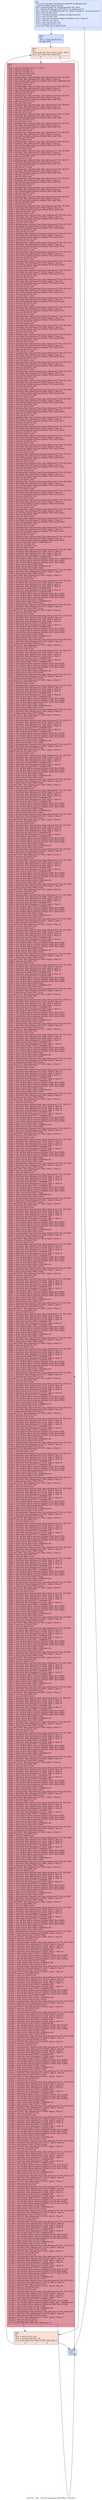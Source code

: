 digraph "CFG for '_Z25__vertical_aggregate_downPfS_ii' function" {
	label="CFG for '_Z25__vertical_aggregate_downPfS_ii' function";

	Node0x6088410 [shape=record,color="#3d50c3ff", style=filled, fillcolor="#abc8fd70",label="{%4:\l  %5 = tail call align 4 dereferenceable(64) i8 addrspace(4)*\l... @llvm.amdgcn.dispatch.ptr()\l  %6 = getelementptr i8, i8 addrspace(4)* %5, i64 4\l  %7 = bitcast i8 addrspace(4)* %6 to i16 addrspace(4)*\l  %8 = load i16, i16 addrspace(4)* %7, align 4, !range !4, !invariant.load !5\l  %9 = zext i16 %8 to i32\l  %10 = tail call i32 @llvm.amdgcn.workgroup.id.x()\l  %11 = mul i32 %10, %9\l  %12 = tail call i32 @llvm.amdgcn.workitem.id.x(), !range !6\l  %13 = add i32 %11, %12\l  %14 = mul nsw i32 %3, %2\l  %15 = icmp slt i32 %13, %3\l  br i1 %15, label %16, label %1200\l|{<s0>T|<s1>F}}"];
	Node0x6088410:s0 -> Node0x608a3e0;
	Node0x6088410:s1 -> Node0x608a470;
	Node0x608a3e0 [shape=record,color="#3d50c3ff", style=filled, fillcolor="#8fb1fe70",label="{%16:\l16:                                               \l  %17 = icmp sgt i32 %2, 1\l  br label %18\l}"];
	Node0x608a3e0 -> Node0x608a6c0;
	Node0x608a6c0 [shape=record,color="#3d50c3ff", style=filled, fillcolor="#f7b99e70",label="{%18:\l18:                                               \l  %19 = phi i32 [ %13, %16 ], [ %21, %20 ]\l  br i1 %17, label %23, label %20\l|{<s0>T|<s1>F}}"];
	Node0x608a6c0:s0 -> Node0x608a8f0;
	Node0x608a6c0:s1 -> Node0x608a7b0;
	Node0x608a7b0 [shape=record,color="#3d50c3ff", style=filled, fillcolor="#f7b99e70",label="{%20:\l20:                                               \l  %21 = add i32 %19, %9\l  %22 = icmp slt i32 %21, %3\l  br i1 %22, label %18, label %1200, !llvm.loop !7\l|{<s0>T|<s1>F}}"];
	Node0x608a7b0:s0 -> Node0x608a6c0;
	Node0x608a7b0:s1 -> Node0x608a470;
	Node0x608a8f0 [shape=record,color="#b70d28ff", style=filled, fillcolor="#b70d2870",label="{%23:\l23:                                               \l  %24 = phi i32 [ %1198, %23 ], [ 1, %18 ]\l  %25 = add nsw i32 %24, -1\l  %26 = mul nsw i32 %25, %3\l  %27 = add nsw i32 %26, %19\l  %28 = sext i32 %27 to i64\l  %29 = getelementptr inbounds float, float addrspace(1)* %0, i64 %28\l  %30 = load float, float addrspace(1)* %29, align 4, !tbaa !9\l  %31 = tail call float @llvm.minnum.f32(float %30, float 1.000000e+08)\l  %32 = add nsw i32 %27, %14\l  %33 = sext i32 %32 to i64\l  %34 = getelementptr inbounds float, float addrspace(1)* %0, i64 %33\l  %35 = load float, float addrspace(1)* %34, align 4, !tbaa !9\l  %36 = tail call float @llvm.minnum.f32(float %35, float %31)\l  %37 = add nsw i32 %32, %14\l  %38 = sext i32 %37 to i64\l  %39 = getelementptr inbounds float, float addrspace(1)* %0, i64 %38\l  %40 = load float, float addrspace(1)* %39, align 4, !tbaa !9\l  %41 = tail call float @llvm.minnum.f32(float %40, float %36)\l  %42 = add nsw i32 %37, %14\l  %43 = sext i32 %42 to i64\l  %44 = getelementptr inbounds float, float addrspace(1)* %0, i64 %43\l  %45 = load float, float addrspace(1)* %44, align 4, !tbaa !9\l  %46 = tail call float @llvm.minnum.f32(float %45, float %41)\l  %47 = add nsw i32 %42, %14\l  %48 = sext i32 %47 to i64\l  %49 = getelementptr inbounds float, float addrspace(1)* %0, i64 %48\l  %50 = load float, float addrspace(1)* %49, align 4, !tbaa !9\l  %51 = tail call float @llvm.minnum.f32(float %50, float %46)\l  %52 = add nsw i32 %47, %14\l  %53 = sext i32 %52 to i64\l  %54 = getelementptr inbounds float, float addrspace(1)* %0, i64 %53\l  %55 = load float, float addrspace(1)* %54, align 4, !tbaa !9\l  %56 = tail call float @llvm.minnum.f32(float %55, float %51)\l  %57 = add nsw i32 %52, %14\l  %58 = sext i32 %57 to i64\l  %59 = getelementptr inbounds float, float addrspace(1)* %0, i64 %58\l  %60 = load float, float addrspace(1)* %59, align 4, !tbaa !9\l  %61 = tail call float @llvm.minnum.f32(float %60, float %56)\l  %62 = add nsw i32 %57, %14\l  %63 = sext i32 %62 to i64\l  %64 = getelementptr inbounds float, float addrspace(1)* %0, i64 %63\l  %65 = load float, float addrspace(1)* %64, align 4, !tbaa !9\l  %66 = tail call float @llvm.minnum.f32(float %65, float %61)\l  %67 = add nsw i32 %62, %14\l  %68 = sext i32 %67 to i64\l  %69 = getelementptr inbounds float, float addrspace(1)* %0, i64 %68\l  %70 = load float, float addrspace(1)* %69, align 4, !tbaa !9\l  %71 = tail call float @llvm.minnum.f32(float %70, float %66)\l  %72 = add nsw i32 %67, %14\l  %73 = sext i32 %72 to i64\l  %74 = getelementptr inbounds float, float addrspace(1)* %0, i64 %73\l  %75 = load float, float addrspace(1)* %74, align 4, !tbaa !9\l  %76 = tail call float @llvm.minnum.f32(float %75, float %71)\l  %77 = add nsw i32 %72, %14\l  %78 = sext i32 %77 to i64\l  %79 = getelementptr inbounds float, float addrspace(1)* %0, i64 %78\l  %80 = load float, float addrspace(1)* %79, align 4, !tbaa !9\l  %81 = tail call float @llvm.minnum.f32(float %80, float %76)\l  %82 = add nsw i32 %77, %14\l  %83 = sext i32 %82 to i64\l  %84 = getelementptr inbounds float, float addrspace(1)* %0, i64 %83\l  %85 = load float, float addrspace(1)* %84, align 4, !tbaa !9\l  %86 = tail call float @llvm.minnum.f32(float %85, float %81)\l  %87 = add nsw i32 %82, %14\l  %88 = sext i32 %87 to i64\l  %89 = getelementptr inbounds float, float addrspace(1)* %0, i64 %88\l  %90 = load float, float addrspace(1)* %89, align 4, !tbaa !9\l  %91 = tail call float @llvm.minnum.f32(float %90, float %86)\l  %92 = add nsw i32 %87, %14\l  %93 = sext i32 %92 to i64\l  %94 = getelementptr inbounds float, float addrspace(1)* %0, i64 %93\l  %95 = load float, float addrspace(1)* %94, align 4, !tbaa !9\l  %96 = tail call float @llvm.minnum.f32(float %95, float %91)\l  %97 = add nsw i32 %92, %14\l  %98 = sext i32 %97 to i64\l  %99 = getelementptr inbounds float, float addrspace(1)* %0, i64 %98\l  %100 = load float, float addrspace(1)* %99, align 4, !tbaa !9\l  %101 = tail call float @llvm.minnum.f32(float %100, float %96)\l  %102 = add nsw i32 %97, %14\l  %103 = sext i32 %102 to i64\l  %104 = getelementptr inbounds float, float addrspace(1)* %0, i64 %103\l  %105 = load float, float addrspace(1)* %104, align 4, !tbaa !9\l  %106 = tail call float @llvm.minnum.f32(float %105, float %101)\l  %107 = add nsw i32 %102, %14\l  %108 = sext i32 %107 to i64\l  %109 = getelementptr inbounds float, float addrspace(1)* %0, i64 %108\l  %110 = load float, float addrspace(1)* %109, align 4, !tbaa !9\l  %111 = tail call float @llvm.minnum.f32(float %110, float %106)\l  %112 = add nsw i32 %107, %14\l  %113 = sext i32 %112 to i64\l  %114 = getelementptr inbounds float, float addrspace(1)* %0, i64 %113\l  %115 = load float, float addrspace(1)* %114, align 4, !tbaa !9\l  %116 = tail call float @llvm.minnum.f32(float %115, float %111)\l  %117 = add nsw i32 %112, %14\l  %118 = sext i32 %117 to i64\l  %119 = getelementptr inbounds float, float addrspace(1)* %0, i64 %118\l  %120 = load float, float addrspace(1)* %119, align 4, !tbaa !9\l  %121 = tail call float @llvm.minnum.f32(float %120, float %116)\l  %122 = add nsw i32 %117, %14\l  %123 = sext i32 %122 to i64\l  %124 = getelementptr inbounds float, float addrspace(1)* %0, i64 %123\l  %125 = load float, float addrspace(1)* %124, align 4, !tbaa !9\l  %126 = tail call float @llvm.minnum.f32(float %125, float %121)\l  %127 = add nsw i32 %122, %14\l  %128 = sext i32 %127 to i64\l  %129 = getelementptr inbounds float, float addrspace(1)* %0, i64 %128\l  %130 = load float, float addrspace(1)* %129, align 4, !tbaa !9\l  %131 = tail call float @llvm.minnum.f32(float %130, float %126)\l  %132 = add nsw i32 %127, %14\l  %133 = sext i32 %132 to i64\l  %134 = getelementptr inbounds float, float addrspace(1)* %0, i64 %133\l  %135 = load float, float addrspace(1)* %134, align 4, !tbaa !9\l  %136 = tail call float @llvm.minnum.f32(float %135, float %131)\l  %137 = add nsw i32 %132, %14\l  %138 = sext i32 %137 to i64\l  %139 = getelementptr inbounds float, float addrspace(1)* %0, i64 %138\l  %140 = load float, float addrspace(1)* %139, align 4, !tbaa !9\l  %141 = tail call float @llvm.minnum.f32(float %140, float %136)\l  %142 = add nsw i32 %137, %14\l  %143 = sext i32 %142 to i64\l  %144 = getelementptr inbounds float, float addrspace(1)* %0, i64 %143\l  %145 = load float, float addrspace(1)* %144, align 4, !tbaa !9\l  %146 = tail call float @llvm.minnum.f32(float %145, float %141)\l  %147 = add nsw i32 %142, %14\l  %148 = sext i32 %147 to i64\l  %149 = getelementptr inbounds float, float addrspace(1)* %0, i64 %148\l  %150 = load float, float addrspace(1)* %149, align 4, !tbaa !9\l  %151 = tail call float @llvm.minnum.f32(float %150, float %146)\l  %152 = add nsw i32 %147, %14\l  %153 = sext i32 %152 to i64\l  %154 = getelementptr inbounds float, float addrspace(1)* %0, i64 %153\l  %155 = load float, float addrspace(1)* %154, align 4, !tbaa !9\l  %156 = tail call float @llvm.minnum.f32(float %155, float %151)\l  %157 = add nsw i32 %152, %14\l  %158 = sext i32 %157 to i64\l  %159 = getelementptr inbounds float, float addrspace(1)* %0, i64 %158\l  %160 = load float, float addrspace(1)* %159, align 4, !tbaa !9\l  %161 = tail call float @llvm.minnum.f32(float %160, float %156)\l  %162 = add nsw i32 %157, %14\l  %163 = sext i32 %162 to i64\l  %164 = getelementptr inbounds float, float addrspace(1)* %0, i64 %163\l  %165 = load float, float addrspace(1)* %164, align 4, !tbaa !9\l  %166 = tail call float @llvm.minnum.f32(float %165, float %161)\l  %167 = add nsw i32 %162, %14\l  %168 = sext i32 %167 to i64\l  %169 = getelementptr inbounds float, float addrspace(1)* %0, i64 %168\l  %170 = load float, float addrspace(1)* %169, align 4, !tbaa !9\l  %171 = tail call float @llvm.minnum.f32(float %170, float %166)\l  %172 = add nsw i32 %167, %14\l  %173 = sext i32 %172 to i64\l  %174 = getelementptr inbounds float, float addrspace(1)* %0, i64 %173\l  %175 = load float, float addrspace(1)* %174, align 4, !tbaa !9\l  %176 = tail call float @llvm.minnum.f32(float %175, float %171)\l  %177 = add nsw i32 %172, %14\l  %178 = sext i32 %177 to i64\l  %179 = getelementptr inbounds float, float addrspace(1)* %0, i64 %178\l  %180 = load float, float addrspace(1)* %179, align 4, !tbaa !9\l  %181 = tail call float @llvm.minnum.f32(float %180, float %176)\l  %182 = add nsw i32 %177, %14\l  %183 = sext i32 %182 to i64\l  %184 = getelementptr inbounds float, float addrspace(1)* %0, i64 %183\l  %185 = load float, float addrspace(1)* %184, align 4, !tbaa !9\l  %186 = tail call float @llvm.minnum.f32(float %185, float %181)\l  %187 = add nsw i32 %182, %14\l  %188 = sext i32 %187 to i64\l  %189 = getelementptr inbounds float, float addrspace(1)* %0, i64 %188\l  %190 = load float, float addrspace(1)* %189, align 4, !tbaa !9\l  %191 = tail call float @llvm.minnum.f32(float %190, float %186)\l  %192 = add nsw i32 %187, %14\l  %193 = sext i32 %192 to i64\l  %194 = getelementptr inbounds float, float addrspace(1)* %0, i64 %193\l  %195 = load float, float addrspace(1)* %194, align 4, !tbaa !9\l  %196 = tail call float @llvm.minnum.f32(float %195, float %191)\l  %197 = add nsw i32 %192, %14\l  %198 = sext i32 %197 to i64\l  %199 = getelementptr inbounds float, float addrspace(1)* %0, i64 %198\l  %200 = load float, float addrspace(1)* %199, align 4, !tbaa !9\l  %201 = tail call float @llvm.minnum.f32(float %200, float %196)\l  %202 = add nsw i32 %197, %14\l  %203 = sext i32 %202 to i64\l  %204 = getelementptr inbounds float, float addrspace(1)* %0, i64 %203\l  %205 = load float, float addrspace(1)* %204, align 4, !tbaa !9\l  %206 = tail call float @llvm.minnum.f32(float %205, float %201)\l  %207 = add nsw i32 %202, %14\l  %208 = sext i32 %207 to i64\l  %209 = getelementptr inbounds float, float addrspace(1)* %0, i64 %208\l  %210 = load float, float addrspace(1)* %209, align 4, !tbaa !9\l  %211 = tail call float @llvm.minnum.f32(float %210, float %206)\l  %212 = add nsw i32 %207, %14\l  %213 = sext i32 %212 to i64\l  %214 = getelementptr inbounds float, float addrspace(1)* %0, i64 %213\l  %215 = load float, float addrspace(1)* %214, align 4, !tbaa !9\l  %216 = tail call float @llvm.minnum.f32(float %215, float %211)\l  %217 = add nsw i32 %212, %14\l  %218 = sext i32 %217 to i64\l  %219 = getelementptr inbounds float, float addrspace(1)* %0, i64 %218\l  %220 = load float, float addrspace(1)* %219, align 4, !tbaa !9\l  %221 = tail call float @llvm.minnum.f32(float %220, float %216)\l  %222 = add nsw i32 %217, %14\l  %223 = sext i32 %222 to i64\l  %224 = getelementptr inbounds float, float addrspace(1)* %0, i64 %223\l  %225 = load float, float addrspace(1)* %224, align 4, !tbaa !9\l  %226 = tail call float @llvm.minnum.f32(float %225, float %221)\l  %227 = add nsw i32 %222, %14\l  %228 = sext i32 %227 to i64\l  %229 = getelementptr inbounds float, float addrspace(1)* %0, i64 %228\l  %230 = load float, float addrspace(1)* %229, align 4, !tbaa !9\l  %231 = tail call float @llvm.minnum.f32(float %230, float %226)\l  %232 = add nsw i32 %227, %14\l  %233 = sext i32 %232 to i64\l  %234 = getelementptr inbounds float, float addrspace(1)* %0, i64 %233\l  %235 = load float, float addrspace(1)* %234, align 4, !tbaa !9\l  %236 = tail call float @llvm.minnum.f32(float %235, float %231)\l  %237 = add nsw i32 %232, %14\l  %238 = sext i32 %237 to i64\l  %239 = getelementptr inbounds float, float addrspace(1)* %0, i64 %238\l  %240 = load float, float addrspace(1)* %239, align 4, !tbaa !9\l  %241 = tail call float @llvm.minnum.f32(float %240, float %236)\l  %242 = add nsw i32 %237, %14\l  %243 = sext i32 %242 to i64\l  %244 = getelementptr inbounds float, float addrspace(1)* %0, i64 %243\l  %245 = load float, float addrspace(1)* %244, align 4, !tbaa !9\l  %246 = tail call float @llvm.minnum.f32(float %245, float %241)\l  %247 = add nsw i32 %242, %14\l  %248 = sext i32 %247 to i64\l  %249 = getelementptr inbounds float, float addrspace(1)* %0, i64 %248\l  %250 = load float, float addrspace(1)* %249, align 4, !tbaa !9\l  %251 = tail call float @llvm.minnum.f32(float %250, float %246)\l  %252 = add nsw i32 %247, %14\l  %253 = sext i32 %252 to i64\l  %254 = getelementptr inbounds float, float addrspace(1)* %0, i64 %253\l  %255 = load float, float addrspace(1)* %254, align 4, !tbaa !9\l  %256 = tail call float @llvm.minnum.f32(float %255, float %251)\l  %257 = add nsw i32 %252, %14\l  %258 = sext i32 %257 to i64\l  %259 = getelementptr inbounds float, float addrspace(1)* %0, i64 %258\l  %260 = load float, float addrspace(1)* %259, align 4, !tbaa !9\l  %261 = tail call float @llvm.minnum.f32(float %260, float %256)\l  %262 = add nsw i32 %257, %14\l  %263 = sext i32 %262 to i64\l  %264 = getelementptr inbounds float, float addrspace(1)* %0, i64 %263\l  %265 = load float, float addrspace(1)* %264, align 4, !tbaa !9\l  %266 = tail call float @llvm.minnum.f32(float %265, float %261)\l  %267 = add nsw i32 %262, %14\l  %268 = sext i32 %267 to i64\l  %269 = getelementptr inbounds float, float addrspace(1)* %0, i64 %268\l  %270 = load float, float addrspace(1)* %269, align 4, !tbaa !9\l  %271 = tail call float @llvm.minnum.f32(float %270, float %266)\l  %272 = add nsw i32 %267, %14\l  %273 = sext i32 %272 to i64\l  %274 = getelementptr inbounds float, float addrspace(1)* %0, i64 %273\l  %275 = load float, float addrspace(1)* %274, align 4, !tbaa !9\l  %276 = tail call float @llvm.minnum.f32(float %275, float %271)\l  %277 = add nsw i32 %272, %14\l  %278 = sext i32 %277 to i64\l  %279 = getelementptr inbounds float, float addrspace(1)* %0, i64 %278\l  %280 = load float, float addrspace(1)* %279, align 4, !tbaa !9\l  %281 = tail call float @llvm.minnum.f32(float %280, float %276)\l  %282 = fadd contract float %281, 9.000000e+04\l  %283 = mul nsw i32 %24, %3\l  %284 = add nsw i32 %283, %19\l  %285 = sext i32 %284 to i64\l  %286 = getelementptr inbounds float, float addrspace(1)* %1, i64 %285\l  %287 = load float, float addrspace(1)* %286, align 4, !tbaa !9\l  %288 = load float, float addrspace(1)* %29, align 4, !tbaa !9\l  %289 = load float, float addrspace(1)* %34, align 4, !tbaa !9\l  %290 = fadd contract float %289, 5.000000e+00\l  %291 = tail call float @llvm.minnum.f32(float %288, float 1.000000e+07)\l  %292 = tail call float @llvm.minnum.f32(float %290, float %282)\l  %293 = tail call float @llvm.minnum.f32(float %291, float %292)\l  %294 = fsub contract float %293, %282\l  %295 = fadd contract float %294, 9.000000e+04\l  %296 = fadd contract float %287, %295\l  %297 = getelementptr inbounds float, float addrspace(1)* %0, i64 %285\l  %298 = load float, float addrspace(1)* %297, align 4, !tbaa !9\l  %299 = fadd contract float %298, %296\l  store float %299, float addrspace(1)* %297, align 4, !tbaa !9\l  %300 = add nsw i32 %284, %14\l  %301 = sext i32 %300 to i64\l  %302 = getelementptr inbounds float, float addrspace(1)* %1, i64 %301\l  %303 = load float, float addrspace(1)* %302, align 4, !tbaa !9\l  %304 = load float, float addrspace(1)* %34, align 4, !tbaa !9\l  %305 = load float, float addrspace(1)* %29, align 4, !tbaa !9\l  %306 = fadd contract float %305, 5.000000e+00\l  %307 = load float, float addrspace(1)* %39, align 4, !tbaa !9\l  %308 = fadd contract float %307, 5.000000e+00\l  %309 = tail call float @llvm.minnum.f32(float %304, float %306)\l  %310 = tail call float @llvm.minnum.f32(float %308, float %282)\l  %311 = tail call float @llvm.minnum.f32(float %309, float %310)\l  %312 = fsub contract float %311, %282\l  %313 = fadd contract float %312, 9.000000e+04\l  %314 = fadd contract float %303, %313\l  %315 = getelementptr inbounds float, float addrspace(1)* %0, i64 %301\l  %316 = load float, float addrspace(1)* %315, align 4, !tbaa !9\l  %317 = fadd contract float %316, %314\l  store float %317, float addrspace(1)* %315, align 4, !tbaa !9\l  %318 = add nsw i32 %300, %14\l  %319 = sext i32 %318 to i64\l  %320 = getelementptr inbounds float, float addrspace(1)* %1, i64 %319\l  %321 = load float, float addrspace(1)* %320, align 4, !tbaa !9\l  %322 = load float, float addrspace(1)* %39, align 4, !tbaa !9\l  %323 = load float, float addrspace(1)* %34, align 4, !tbaa !9\l  %324 = fadd contract float %323, 5.000000e+00\l  %325 = load float, float addrspace(1)* %44, align 4, !tbaa !9\l  %326 = fadd contract float %325, 5.000000e+00\l  %327 = tail call float @llvm.minnum.f32(float %322, float %324)\l  %328 = tail call float @llvm.minnum.f32(float %326, float %282)\l  %329 = tail call float @llvm.minnum.f32(float %327, float %328)\l  %330 = fsub contract float %329, %282\l  %331 = fadd contract float %330, 9.000000e+04\l  %332 = fadd contract float %321, %331\l  %333 = getelementptr inbounds float, float addrspace(1)* %0, i64 %319\l  %334 = load float, float addrspace(1)* %333, align 4, !tbaa !9\l  %335 = fadd contract float %334, %332\l  store float %335, float addrspace(1)* %333, align 4, !tbaa !9\l  %336 = add nsw i32 %318, %14\l  %337 = sext i32 %336 to i64\l  %338 = getelementptr inbounds float, float addrspace(1)* %1, i64 %337\l  %339 = load float, float addrspace(1)* %338, align 4, !tbaa !9\l  %340 = load float, float addrspace(1)* %44, align 4, !tbaa !9\l  %341 = load float, float addrspace(1)* %39, align 4, !tbaa !9\l  %342 = fadd contract float %341, 5.000000e+00\l  %343 = load float, float addrspace(1)* %49, align 4, !tbaa !9\l  %344 = fadd contract float %343, 5.000000e+00\l  %345 = tail call float @llvm.minnum.f32(float %340, float %342)\l  %346 = tail call float @llvm.minnum.f32(float %344, float %282)\l  %347 = tail call float @llvm.minnum.f32(float %345, float %346)\l  %348 = fsub contract float %347, %282\l  %349 = fadd contract float %348, 9.000000e+04\l  %350 = fadd contract float %339, %349\l  %351 = getelementptr inbounds float, float addrspace(1)* %0, i64 %337\l  %352 = load float, float addrspace(1)* %351, align 4, !tbaa !9\l  %353 = fadd contract float %352, %350\l  store float %353, float addrspace(1)* %351, align 4, !tbaa !9\l  %354 = add nsw i32 %336, %14\l  %355 = sext i32 %354 to i64\l  %356 = getelementptr inbounds float, float addrspace(1)* %1, i64 %355\l  %357 = load float, float addrspace(1)* %356, align 4, !tbaa !9\l  %358 = load float, float addrspace(1)* %49, align 4, !tbaa !9\l  %359 = load float, float addrspace(1)* %44, align 4, !tbaa !9\l  %360 = fadd contract float %359, 5.000000e+00\l  %361 = load float, float addrspace(1)* %54, align 4, !tbaa !9\l  %362 = fadd contract float %361, 5.000000e+00\l  %363 = tail call float @llvm.minnum.f32(float %358, float %360)\l  %364 = tail call float @llvm.minnum.f32(float %362, float %282)\l  %365 = tail call float @llvm.minnum.f32(float %363, float %364)\l  %366 = fsub contract float %365, %282\l  %367 = fadd contract float %366, 9.000000e+04\l  %368 = fadd contract float %357, %367\l  %369 = getelementptr inbounds float, float addrspace(1)* %0, i64 %355\l  %370 = load float, float addrspace(1)* %369, align 4, !tbaa !9\l  %371 = fadd contract float %370, %368\l  store float %371, float addrspace(1)* %369, align 4, !tbaa !9\l  %372 = add nsw i32 %354, %14\l  %373 = sext i32 %372 to i64\l  %374 = getelementptr inbounds float, float addrspace(1)* %1, i64 %373\l  %375 = load float, float addrspace(1)* %374, align 4, !tbaa !9\l  %376 = load float, float addrspace(1)* %54, align 4, !tbaa !9\l  %377 = load float, float addrspace(1)* %49, align 4, !tbaa !9\l  %378 = fadd contract float %377, 5.000000e+00\l  %379 = load float, float addrspace(1)* %59, align 4, !tbaa !9\l  %380 = fadd contract float %379, 5.000000e+00\l  %381 = tail call float @llvm.minnum.f32(float %376, float %378)\l  %382 = tail call float @llvm.minnum.f32(float %380, float %282)\l  %383 = tail call float @llvm.minnum.f32(float %381, float %382)\l  %384 = fsub contract float %383, %282\l  %385 = fadd contract float %384, 9.000000e+04\l  %386 = fadd contract float %375, %385\l  %387 = getelementptr inbounds float, float addrspace(1)* %0, i64 %373\l  %388 = load float, float addrspace(1)* %387, align 4, !tbaa !9\l  %389 = fadd contract float %388, %386\l  store float %389, float addrspace(1)* %387, align 4, !tbaa !9\l  %390 = add nsw i32 %372, %14\l  %391 = sext i32 %390 to i64\l  %392 = getelementptr inbounds float, float addrspace(1)* %1, i64 %391\l  %393 = load float, float addrspace(1)* %392, align 4, !tbaa !9\l  %394 = load float, float addrspace(1)* %59, align 4, !tbaa !9\l  %395 = load float, float addrspace(1)* %54, align 4, !tbaa !9\l  %396 = fadd contract float %395, 5.000000e+00\l  %397 = load float, float addrspace(1)* %64, align 4, !tbaa !9\l  %398 = fadd contract float %397, 5.000000e+00\l  %399 = tail call float @llvm.minnum.f32(float %394, float %396)\l  %400 = tail call float @llvm.minnum.f32(float %398, float %282)\l  %401 = tail call float @llvm.minnum.f32(float %399, float %400)\l  %402 = fsub contract float %401, %282\l  %403 = fadd contract float %402, 9.000000e+04\l  %404 = fadd contract float %393, %403\l  %405 = getelementptr inbounds float, float addrspace(1)* %0, i64 %391\l  %406 = load float, float addrspace(1)* %405, align 4, !tbaa !9\l  %407 = fadd contract float %406, %404\l  store float %407, float addrspace(1)* %405, align 4, !tbaa !9\l  %408 = add nsw i32 %390, %14\l  %409 = sext i32 %408 to i64\l  %410 = getelementptr inbounds float, float addrspace(1)* %1, i64 %409\l  %411 = load float, float addrspace(1)* %410, align 4, !tbaa !9\l  %412 = load float, float addrspace(1)* %64, align 4, !tbaa !9\l  %413 = load float, float addrspace(1)* %59, align 4, !tbaa !9\l  %414 = fadd contract float %413, 5.000000e+00\l  %415 = load float, float addrspace(1)* %69, align 4, !tbaa !9\l  %416 = fadd contract float %415, 5.000000e+00\l  %417 = tail call float @llvm.minnum.f32(float %412, float %414)\l  %418 = tail call float @llvm.minnum.f32(float %416, float %282)\l  %419 = tail call float @llvm.minnum.f32(float %417, float %418)\l  %420 = fsub contract float %419, %282\l  %421 = fadd contract float %420, 9.000000e+04\l  %422 = fadd contract float %411, %421\l  %423 = getelementptr inbounds float, float addrspace(1)* %0, i64 %409\l  %424 = load float, float addrspace(1)* %423, align 4, !tbaa !9\l  %425 = fadd contract float %424, %422\l  store float %425, float addrspace(1)* %423, align 4, !tbaa !9\l  %426 = add nsw i32 %408, %14\l  %427 = sext i32 %426 to i64\l  %428 = getelementptr inbounds float, float addrspace(1)* %1, i64 %427\l  %429 = load float, float addrspace(1)* %428, align 4, !tbaa !9\l  %430 = load float, float addrspace(1)* %69, align 4, !tbaa !9\l  %431 = load float, float addrspace(1)* %64, align 4, !tbaa !9\l  %432 = fadd contract float %431, 5.000000e+00\l  %433 = load float, float addrspace(1)* %74, align 4, !tbaa !9\l  %434 = fadd contract float %433, 5.000000e+00\l  %435 = tail call float @llvm.minnum.f32(float %430, float %432)\l  %436 = tail call float @llvm.minnum.f32(float %434, float %282)\l  %437 = tail call float @llvm.minnum.f32(float %435, float %436)\l  %438 = fsub contract float %437, %282\l  %439 = fadd contract float %438, 9.000000e+04\l  %440 = fadd contract float %429, %439\l  %441 = getelementptr inbounds float, float addrspace(1)* %0, i64 %427\l  %442 = load float, float addrspace(1)* %441, align 4, !tbaa !9\l  %443 = fadd contract float %442, %440\l  store float %443, float addrspace(1)* %441, align 4, !tbaa !9\l  %444 = add nsw i32 %426, %14\l  %445 = sext i32 %444 to i64\l  %446 = getelementptr inbounds float, float addrspace(1)* %1, i64 %445\l  %447 = load float, float addrspace(1)* %446, align 4, !tbaa !9\l  %448 = load float, float addrspace(1)* %74, align 4, !tbaa !9\l  %449 = load float, float addrspace(1)* %69, align 4, !tbaa !9\l  %450 = fadd contract float %449, 5.000000e+00\l  %451 = load float, float addrspace(1)* %79, align 4, !tbaa !9\l  %452 = fadd contract float %451, 5.000000e+00\l  %453 = tail call float @llvm.minnum.f32(float %448, float %450)\l  %454 = tail call float @llvm.minnum.f32(float %452, float %282)\l  %455 = tail call float @llvm.minnum.f32(float %453, float %454)\l  %456 = fsub contract float %455, %282\l  %457 = fadd contract float %456, 9.000000e+04\l  %458 = fadd contract float %447, %457\l  %459 = getelementptr inbounds float, float addrspace(1)* %0, i64 %445\l  %460 = load float, float addrspace(1)* %459, align 4, !tbaa !9\l  %461 = fadd contract float %460, %458\l  store float %461, float addrspace(1)* %459, align 4, !tbaa !9\l  %462 = add nsw i32 %444, %14\l  %463 = sext i32 %462 to i64\l  %464 = getelementptr inbounds float, float addrspace(1)* %1, i64 %463\l  %465 = load float, float addrspace(1)* %464, align 4, !tbaa !9\l  %466 = load float, float addrspace(1)* %79, align 4, !tbaa !9\l  %467 = load float, float addrspace(1)* %74, align 4, !tbaa !9\l  %468 = fadd contract float %467, 5.000000e+00\l  %469 = load float, float addrspace(1)* %84, align 4, !tbaa !9\l  %470 = fadd contract float %469, 5.000000e+00\l  %471 = tail call float @llvm.minnum.f32(float %466, float %468)\l  %472 = tail call float @llvm.minnum.f32(float %470, float %282)\l  %473 = tail call float @llvm.minnum.f32(float %471, float %472)\l  %474 = fsub contract float %473, %282\l  %475 = fadd contract float %474, 9.000000e+04\l  %476 = fadd contract float %465, %475\l  %477 = getelementptr inbounds float, float addrspace(1)* %0, i64 %463\l  %478 = load float, float addrspace(1)* %477, align 4, !tbaa !9\l  %479 = fadd contract float %478, %476\l  store float %479, float addrspace(1)* %477, align 4, !tbaa !9\l  %480 = add nsw i32 %462, %14\l  %481 = sext i32 %480 to i64\l  %482 = getelementptr inbounds float, float addrspace(1)* %1, i64 %481\l  %483 = load float, float addrspace(1)* %482, align 4, !tbaa !9\l  %484 = load float, float addrspace(1)* %84, align 4, !tbaa !9\l  %485 = load float, float addrspace(1)* %79, align 4, !tbaa !9\l  %486 = fadd contract float %485, 5.000000e+00\l  %487 = load float, float addrspace(1)* %89, align 4, !tbaa !9\l  %488 = fadd contract float %487, 5.000000e+00\l  %489 = tail call float @llvm.minnum.f32(float %484, float %486)\l  %490 = tail call float @llvm.minnum.f32(float %488, float %282)\l  %491 = tail call float @llvm.minnum.f32(float %489, float %490)\l  %492 = fsub contract float %491, %282\l  %493 = fadd contract float %492, 9.000000e+04\l  %494 = fadd contract float %483, %493\l  %495 = getelementptr inbounds float, float addrspace(1)* %0, i64 %481\l  %496 = load float, float addrspace(1)* %495, align 4, !tbaa !9\l  %497 = fadd contract float %496, %494\l  store float %497, float addrspace(1)* %495, align 4, !tbaa !9\l  %498 = add nsw i32 %480, %14\l  %499 = sext i32 %498 to i64\l  %500 = getelementptr inbounds float, float addrspace(1)* %1, i64 %499\l  %501 = load float, float addrspace(1)* %500, align 4, !tbaa !9\l  %502 = load float, float addrspace(1)* %89, align 4, !tbaa !9\l  %503 = load float, float addrspace(1)* %84, align 4, !tbaa !9\l  %504 = fadd contract float %503, 5.000000e+00\l  %505 = load float, float addrspace(1)* %94, align 4, !tbaa !9\l  %506 = fadd contract float %505, 5.000000e+00\l  %507 = tail call float @llvm.minnum.f32(float %502, float %504)\l  %508 = tail call float @llvm.minnum.f32(float %506, float %282)\l  %509 = tail call float @llvm.minnum.f32(float %507, float %508)\l  %510 = fsub contract float %509, %282\l  %511 = fadd contract float %510, 9.000000e+04\l  %512 = fadd contract float %501, %511\l  %513 = getelementptr inbounds float, float addrspace(1)* %0, i64 %499\l  %514 = load float, float addrspace(1)* %513, align 4, !tbaa !9\l  %515 = fadd contract float %514, %512\l  store float %515, float addrspace(1)* %513, align 4, !tbaa !9\l  %516 = add nsw i32 %498, %14\l  %517 = sext i32 %516 to i64\l  %518 = getelementptr inbounds float, float addrspace(1)* %1, i64 %517\l  %519 = load float, float addrspace(1)* %518, align 4, !tbaa !9\l  %520 = load float, float addrspace(1)* %94, align 4, !tbaa !9\l  %521 = load float, float addrspace(1)* %89, align 4, !tbaa !9\l  %522 = fadd contract float %521, 5.000000e+00\l  %523 = load float, float addrspace(1)* %99, align 4, !tbaa !9\l  %524 = fadd contract float %523, 5.000000e+00\l  %525 = tail call float @llvm.minnum.f32(float %520, float %522)\l  %526 = tail call float @llvm.minnum.f32(float %524, float %282)\l  %527 = tail call float @llvm.minnum.f32(float %525, float %526)\l  %528 = fsub contract float %527, %282\l  %529 = fadd contract float %528, 9.000000e+04\l  %530 = fadd contract float %519, %529\l  %531 = getelementptr inbounds float, float addrspace(1)* %0, i64 %517\l  %532 = load float, float addrspace(1)* %531, align 4, !tbaa !9\l  %533 = fadd contract float %532, %530\l  store float %533, float addrspace(1)* %531, align 4, !tbaa !9\l  %534 = add nsw i32 %516, %14\l  %535 = sext i32 %534 to i64\l  %536 = getelementptr inbounds float, float addrspace(1)* %1, i64 %535\l  %537 = load float, float addrspace(1)* %536, align 4, !tbaa !9\l  %538 = load float, float addrspace(1)* %99, align 4, !tbaa !9\l  %539 = load float, float addrspace(1)* %94, align 4, !tbaa !9\l  %540 = fadd contract float %539, 5.000000e+00\l  %541 = load float, float addrspace(1)* %104, align 4, !tbaa !9\l  %542 = fadd contract float %541, 5.000000e+00\l  %543 = tail call float @llvm.minnum.f32(float %538, float %540)\l  %544 = tail call float @llvm.minnum.f32(float %542, float %282)\l  %545 = tail call float @llvm.minnum.f32(float %543, float %544)\l  %546 = fsub contract float %545, %282\l  %547 = fadd contract float %546, 9.000000e+04\l  %548 = fadd contract float %537, %547\l  %549 = getelementptr inbounds float, float addrspace(1)* %0, i64 %535\l  %550 = load float, float addrspace(1)* %549, align 4, !tbaa !9\l  %551 = fadd contract float %550, %548\l  store float %551, float addrspace(1)* %549, align 4, !tbaa !9\l  %552 = add nsw i32 %534, %14\l  %553 = sext i32 %552 to i64\l  %554 = getelementptr inbounds float, float addrspace(1)* %1, i64 %553\l  %555 = load float, float addrspace(1)* %554, align 4, !tbaa !9\l  %556 = load float, float addrspace(1)* %104, align 4, !tbaa !9\l  %557 = load float, float addrspace(1)* %99, align 4, !tbaa !9\l  %558 = fadd contract float %557, 5.000000e+00\l  %559 = load float, float addrspace(1)* %109, align 4, !tbaa !9\l  %560 = fadd contract float %559, 5.000000e+00\l  %561 = tail call float @llvm.minnum.f32(float %556, float %558)\l  %562 = tail call float @llvm.minnum.f32(float %560, float %282)\l  %563 = tail call float @llvm.minnum.f32(float %561, float %562)\l  %564 = fsub contract float %563, %282\l  %565 = fadd contract float %564, 9.000000e+04\l  %566 = fadd contract float %555, %565\l  %567 = getelementptr inbounds float, float addrspace(1)* %0, i64 %553\l  %568 = load float, float addrspace(1)* %567, align 4, !tbaa !9\l  %569 = fadd contract float %568, %566\l  store float %569, float addrspace(1)* %567, align 4, !tbaa !9\l  %570 = add nsw i32 %552, %14\l  %571 = sext i32 %570 to i64\l  %572 = getelementptr inbounds float, float addrspace(1)* %1, i64 %571\l  %573 = load float, float addrspace(1)* %572, align 4, !tbaa !9\l  %574 = load float, float addrspace(1)* %109, align 4, !tbaa !9\l  %575 = load float, float addrspace(1)* %104, align 4, !tbaa !9\l  %576 = fadd contract float %575, 5.000000e+00\l  %577 = load float, float addrspace(1)* %114, align 4, !tbaa !9\l  %578 = fadd contract float %577, 5.000000e+00\l  %579 = tail call float @llvm.minnum.f32(float %574, float %576)\l  %580 = tail call float @llvm.minnum.f32(float %578, float %282)\l  %581 = tail call float @llvm.minnum.f32(float %579, float %580)\l  %582 = fsub contract float %581, %282\l  %583 = fadd contract float %582, 9.000000e+04\l  %584 = fadd contract float %573, %583\l  %585 = getelementptr inbounds float, float addrspace(1)* %0, i64 %571\l  %586 = load float, float addrspace(1)* %585, align 4, !tbaa !9\l  %587 = fadd contract float %586, %584\l  store float %587, float addrspace(1)* %585, align 4, !tbaa !9\l  %588 = add nsw i32 %570, %14\l  %589 = sext i32 %588 to i64\l  %590 = getelementptr inbounds float, float addrspace(1)* %1, i64 %589\l  %591 = load float, float addrspace(1)* %590, align 4, !tbaa !9\l  %592 = load float, float addrspace(1)* %114, align 4, !tbaa !9\l  %593 = load float, float addrspace(1)* %109, align 4, !tbaa !9\l  %594 = fadd contract float %593, 5.000000e+00\l  %595 = load float, float addrspace(1)* %119, align 4, !tbaa !9\l  %596 = fadd contract float %595, 5.000000e+00\l  %597 = tail call float @llvm.minnum.f32(float %592, float %594)\l  %598 = tail call float @llvm.minnum.f32(float %596, float %282)\l  %599 = tail call float @llvm.minnum.f32(float %597, float %598)\l  %600 = fsub contract float %599, %282\l  %601 = fadd contract float %600, 9.000000e+04\l  %602 = fadd contract float %591, %601\l  %603 = getelementptr inbounds float, float addrspace(1)* %0, i64 %589\l  %604 = load float, float addrspace(1)* %603, align 4, !tbaa !9\l  %605 = fadd contract float %604, %602\l  store float %605, float addrspace(1)* %603, align 4, !tbaa !9\l  %606 = add nsw i32 %588, %14\l  %607 = sext i32 %606 to i64\l  %608 = getelementptr inbounds float, float addrspace(1)* %1, i64 %607\l  %609 = load float, float addrspace(1)* %608, align 4, !tbaa !9\l  %610 = load float, float addrspace(1)* %119, align 4, !tbaa !9\l  %611 = load float, float addrspace(1)* %114, align 4, !tbaa !9\l  %612 = fadd contract float %611, 5.000000e+00\l  %613 = load float, float addrspace(1)* %124, align 4, !tbaa !9\l  %614 = fadd contract float %613, 5.000000e+00\l  %615 = tail call float @llvm.minnum.f32(float %610, float %612)\l  %616 = tail call float @llvm.minnum.f32(float %614, float %282)\l  %617 = tail call float @llvm.minnum.f32(float %615, float %616)\l  %618 = fsub contract float %617, %282\l  %619 = fadd contract float %618, 9.000000e+04\l  %620 = fadd contract float %609, %619\l  %621 = getelementptr inbounds float, float addrspace(1)* %0, i64 %607\l  %622 = load float, float addrspace(1)* %621, align 4, !tbaa !9\l  %623 = fadd contract float %622, %620\l  store float %623, float addrspace(1)* %621, align 4, !tbaa !9\l  %624 = add nsw i32 %606, %14\l  %625 = sext i32 %624 to i64\l  %626 = getelementptr inbounds float, float addrspace(1)* %1, i64 %625\l  %627 = load float, float addrspace(1)* %626, align 4, !tbaa !9\l  %628 = load float, float addrspace(1)* %124, align 4, !tbaa !9\l  %629 = load float, float addrspace(1)* %119, align 4, !tbaa !9\l  %630 = fadd contract float %629, 5.000000e+00\l  %631 = load float, float addrspace(1)* %129, align 4, !tbaa !9\l  %632 = fadd contract float %631, 5.000000e+00\l  %633 = tail call float @llvm.minnum.f32(float %628, float %630)\l  %634 = tail call float @llvm.minnum.f32(float %632, float %282)\l  %635 = tail call float @llvm.minnum.f32(float %633, float %634)\l  %636 = fsub contract float %635, %282\l  %637 = fadd contract float %636, 9.000000e+04\l  %638 = fadd contract float %627, %637\l  %639 = getelementptr inbounds float, float addrspace(1)* %0, i64 %625\l  %640 = load float, float addrspace(1)* %639, align 4, !tbaa !9\l  %641 = fadd contract float %640, %638\l  store float %641, float addrspace(1)* %639, align 4, !tbaa !9\l  %642 = add nsw i32 %624, %14\l  %643 = sext i32 %642 to i64\l  %644 = getelementptr inbounds float, float addrspace(1)* %1, i64 %643\l  %645 = load float, float addrspace(1)* %644, align 4, !tbaa !9\l  %646 = load float, float addrspace(1)* %129, align 4, !tbaa !9\l  %647 = load float, float addrspace(1)* %124, align 4, !tbaa !9\l  %648 = fadd contract float %647, 5.000000e+00\l  %649 = load float, float addrspace(1)* %134, align 4, !tbaa !9\l  %650 = fadd contract float %649, 5.000000e+00\l  %651 = tail call float @llvm.minnum.f32(float %646, float %648)\l  %652 = tail call float @llvm.minnum.f32(float %650, float %282)\l  %653 = tail call float @llvm.minnum.f32(float %651, float %652)\l  %654 = fsub contract float %653, %282\l  %655 = fadd contract float %654, 9.000000e+04\l  %656 = fadd contract float %645, %655\l  %657 = getelementptr inbounds float, float addrspace(1)* %0, i64 %643\l  %658 = load float, float addrspace(1)* %657, align 4, !tbaa !9\l  %659 = fadd contract float %658, %656\l  store float %659, float addrspace(1)* %657, align 4, !tbaa !9\l  %660 = add nsw i32 %642, %14\l  %661 = sext i32 %660 to i64\l  %662 = getelementptr inbounds float, float addrspace(1)* %1, i64 %661\l  %663 = load float, float addrspace(1)* %662, align 4, !tbaa !9\l  %664 = load float, float addrspace(1)* %134, align 4, !tbaa !9\l  %665 = load float, float addrspace(1)* %129, align 4, !tbaa !9\l  %666 = fadd contract float %665, 5.000000e+00\l  %667 = load float, float addrspace(1)* %139, align 4, !tbaa !9\l  %668 = fadd contract float %667, 5.000000e+00\l  %669 = tail call float @llvm.minnum.f32(float %664, float %666)\l  %670 = tail call float @llvm.minnum.f32(float %668, float %282)\l  %671 = tail call float @llvm.minnum.f32(float %669, float %670)\l  %672 = fsub contract float %671, %282\l  %673 = fadd contract float %672, 9.000000e+04\l  %674 = fadd contract float %663, %673\l  %675 = getelementptr inbounds float, float addrspace(1)* %0, i64 %661\l  %676 = load float, float addrspace(1)* %675, align 4, !tbaa !9\l  %677 = fadd contract float %676, %674\l  store float %677, float addrspace(1)* %675, align 4, !tbaa !9\l  %678 = add nsw i32 %660, %14\l  %679 = sext i32 %678 to i64\l  %680 = getelementptr inbounds float, float addrspace(1)* %1, i64 %679\l  %681 = load float, float addrspace(1)* %680, align 4, !tbaa !9\l  %682 = load float, float addrspace(1)* %139, align 4, !tbaa !9\l  %683 = load float, float addrspace(1)* %134, align 4, !tbaa !9\l  %684 = fadd contract float %683, 5.000000e+00\l  %685 = load float, float addrspace(1)* %144, align 4, !tbaa !9\l  %686 = fadd contract float %685, 5.000000e+00\l  %687 = tail call float @llvm.minnum.f32(float %682, float %684)\l  %688 = tail call float @llvm.minnum.f32(float %686, float %282)\l  %689 = tail call float @llvm.minnum.f32(float %687, float %688)\l  %690 = fsub contract float %689, %282\l  %691 = fadd contract float %690, 9.000000e+04\l  %692 = fadd contract float %681, %691\l  %693 = getelementptr inbounds float, float addrspace(1)* %0, i64 %679\l  %694 = load float, float addrspace(1)* %693, align 4, !tbaa !9\l  %695 = fadd contract float %694, %692\l  store float %695, float addrspace(1)* %693, align 4, !tbaa !9\l  %696 = add nsw i32 %678, %14\l  %697 = sext i32 %696 to i64\l  %698 = getelementptr inbounds float, float addrspace(1)* %1, i64 %697\l  %699 = load float, float addrspace(1)* %698, align 4, !tbaa !9\l  %700 = load float, float addrspace(1)* %144, align 4, !tbaa !9\l  %701 = load float, float addrspace(1)* %139, align 4, !tbaa !9\l  %702 = fadd contract float %701, 5.000000e+00\l  %703 = load float, float addrspace(1)* %149, align 4, !tbaa !9\l  %704 = fadd contract float %703, 5.000000e+00\l  %705 = tail call float @llvm.minnum.f32(float %700, float %702)\l  %706 = tail call float @llvm.minnum.f32(float %704, float %282)\l  %707 = tail call float @llvm.minnum.f32(float %705, float %706)\l  %708 = fsub contract float %707, %282\l  %709 = fadd contract float %708, 9.000000e+04\l  %710 = fadd contract float %699, %709\l  %711 = getelementptr inbounds float, float addrspace(1)* %0, i64 %697\l  %712 = load float, float addrspace(1)* %711, align 4, !tbaa !9\l  %713 = fadd contract float %712, %710\l  store float %713, float addrspace(1)* %711, align 4, !tbaa !9\l  %714 = add nsw i32 %696, %14\l  %715 = sext i32 %714 to i64\l  %716 = getelementptr inbounds float, float addrspace(1)* %1, i64 %715\l  %717 = load float, float addrspace(1)* %716, align 4, !tbaa !9\l  %718 = load float, float addrspace(1)* %149, align 4, !tbaa !9\l  %719 = load float, float addrspace(1)* %144, align 4, !tbaa !9\l  %720 = fadd contract float %719, 5.000000e+00\l  %721 = load float, float addrspace(1)* %154, align 4, !tbaa !9\l  %722 = fadd contract float %721, 5.000000e+00\l  %723 = tail call float @llvm.minnum.f32(float %718, float %720)\l  %724 = tail call float @llvm.minnum.f32(float %722, float %282)\l  %725 = tail call float @llvm.minnum.f32(float %723, float %724)\l  %726 = fsub contract float %725, %282\l  %727 = fadd contract float %726, 9.000000e+04\l  %728 = fadd contract float %717, %727\l  %729 = getelementptr inbounds float, float addrspace(1)* %0, i64 %715\l  %730 = load float, float addrspace(1)* %729, align 4, !tbaa !9\l  %731 = fadd contract float %730, %728\l  store float %731, float addrspace(1)* %729, align 4, !tbaa !9\l  %732 = add nsw i32 %714, %14\l  %733 = sext i32 %732 to i64\l  %734 = getelementptr inbounds float, float addrspace(1)* %1, i64 %733\l  %735 = load float, float addrspace(1)* %734, align 4, !tbaa !9\l  %736 = load float, float addrspace(1)* %154, align 4, !tbaa !9\l  %737 = load float, float addrspace(1)* %149, align 4, !tbaa !9\l  %738 = fadd contract float %737, 5.000000e+00\l  %739 = load float, float addrspace(1)* %159, align 4, !tbaa !9\l  %740 = fadd contract float %739, 5.000000e+00\l  %741 = tail call float @llvm.minnum.f32(float %736, float %738)\l  %742 = tail call float @llvm.minnum.f32(float %740, float %282)\l  %743 = tail call float @llvm.minnum.f32(float %741, float %742)\l  %744 = fsub contract float %743, %282\l  %745 = fadd contract float %744, 9.000000e+04\l  %746 = fadd contract float %735, %745\l  %747 = getelementptr inbounds float, float addrspace(1)* %0, i64 %733\l  %748 = load float, float addrspace(1)* %747, align 4, !tbaa !9\l  %749 = fadd contract float %748, %746\l  store float %749, float addrspace(1)* %747, align 4, !tbaa !9\l  %750 = add nsw i32 %732, %14\l  %751 = sext i32 %750 to i64\l  %752 = getelementptr inbounds float, float addrspace(1)* %1, i64 %751\l  %753 = load float, float addrspace(1)* %752, align 4, !tbaa !9\l  %754 = load float, float addrspace(1)* %159, align 4, !tbaa !9\l  %755 = load float, float addrspace(1)* %154, align 4, !tbaa !9\l  %756 = fadd contract float %755, 5.000000e+00\l  %757 = load float, float addrspace(1)* %164, align 4, !tbaa !9\l  %758 = fadd contract float %757, 5.000000e+00\l  %759 = tail call float @llvm.minnum.f32(float %754, float %756)\l  %760 = tail call float @llvm.minnum.f32(float %758, float %282)\l  %761 = tail call float @llvm.minnum.f32(float %759, float %760)\l  %762 = fsub contract float %761, %282\l  %763 = fadd contract float %762, 9.000000e+04\l  %764 = fadd contract float %753, %763\l  %765 = getelementptr inbounds float, float addrspace(1)* %0, i64 %751\l  %766 = load float, float addrspace(1)* %765, align 4, !tbaa !9\l  %767 = fadd contract float %766, %764\l  store float %767, float addrspace(1)* %765, align 4, !tbaa !9\l  %768 = add nsw i32 %750, %14\l  %769 = sext i32 %768 to i64\l  %770 = getelementptr inbounds float, float addrspace(1)* %1, i64 %769\l  %771 = load float, float addrspace(1)* %770, align 4, !tbaa !9\l  %772 = load float, float addrspace(1)* %164, align 4, !tbaa !9\l  %773 = load float, float addrspace(1)* %159, align 4, !tbaa !9\l  %774 = fadd contract float %773, 5.000000e+00\l  %775 = load float, float addrspace(1)* %169, align 4, !tbaa !9\l  %776 = fadd contract float %775, 5.000000e+00\l  %777 = tail call float @llvm.minnum.f32(float %772, float %774)\l  %778 = tail call float @llvm.minnum.f32(float %776, float %282)\l  %779 = tail call float @llvm.minnum.f32(float %777, float %778)\l  %780 = fsub contract float %779, %282\l  %781 = fadd contract float %780, 9.000000e+04\l  %782 = fadd contract float %771, %781\l  %783 = getelementptr inbounds float, float addrspace(1)* %0, i64 %769\l  %784 = load float, float addrspace(1)* %783, align 4, !tbaa !9\l  %785 = fadd contract float %784, %782\l  store float %785, float addrspace(1)* %783, align 4, !tbaa !9\l  %786 = add nsw i32 %768, %14\l  %787 = sext i32 %786 to i64\l  %788 = getelementptr inbounds float, float addrspace(1)* %1, i64 %787\l  %789 = load float, float addrspace(1)* %788, align 4, !tbaa !9\l  %790 = load float, float addrspace(1)* %169, align 4, !tbaa !9\l  %791 = load float, float addrspace(1)* %164, align 4, !tbaa !9\l  %792 = fadd contract float %791, 5.000000e+00\l  %793 = load float, float addrspace(1)* %174, align 4, !tbaa !9\l  %794 = fadd contract float %793, 5.000000e+00\l  %795 = tail call float @llvm.minnum.f32(float %790, float %792)\l  %796 = tail call float @llvm.minnum.f32(float %794, float %282)\l  %797 = tail call float @llvm.minnum.f32(float %795, float %796)\l  %798 = fsub contract float %797, %282\l  %799 = fadd contract float %798, 9.000000e+04\l  %800 = fadd contract float %789, %799\l  %801 = getelementptr inbounds float, float addrspace(1)* %0, i64 %787\l  %802 = load float, float addrspace(1)* %801, align 4, !tbaa !9\l  %803 = fadd contract float %802, %800\l  store float %803, float addrspace(1)* %801, align 4, !tbaa !9\l  %804 = add nsw i32 %786, %14\l  %805 = sext i32 %804 to i64\l  %806 = getelementptr inbounds float, float addrspace(1)* %1, i64 %805\l  %807 = load float, float addrspace(1)* %806, align 4, !tbaa !9\l  %808 = load float, float addrspace(1)* %174, align 4, !tbaa !9\l  %809 = load float, float addrspace(1)* %169, align 4, !tbaa !9\l  %810 = fadd contract float %809, 5.000000e+00\l  %811 = load float, float addrspace(1)* %179, align 4, !tbaa !9\l  %812 = fadd contract float %811, 5.000000e+00\l  %813 = tail call float @llvm.minnum.f32(float %808, float %810)\l  %814 = tail call float @llvm.minnum.f32(float %812, float %282)\l  %815 = tail call float @llvm.minnum.f32(float %813, float %814)\l  %816 = fsub contract float %815, %282\l  %817 = fadd contract float %816, 9.000000e+04\l  %818 = fadd contract float %807, %817\l  %819 = getelementptr inbounds float, float addrspace(1)* %0, i64 %805\l  %820 = load float, float addrspace(1)* %819, align 4, !tbaa !9\l  %821 = fadd contract float %820, %818\l  store float %821, float addrspace(1)* %819, align 4, !tbaa !9\l  %822 = add nsw i32 %804, %14\l  %823 = sext i32 %822 to i64\l  %824 = getelementptr inbounds float, float addrspace(1)* %1, i64 %823\l  %825 = load float, float addrspace(1)* %824, align 4, !tbaa !9\l  %826 = load float, float addrspace(1)* %179, align 4, !tbaa !9\l  %827 = load float, float addrspace(1)* %174, align 4, !tbaa !9\l  %828 = fadd contract float %827, 5.000000e+00\l  %829 = load float, float addrspace(1)* %184, align 4, !tbaa !9\l  %830 = fadd contract float %829, 5.000000e+00\l  %831 = tail call float @llvm.minnum.f32(float %826, float %828)\l  %832 = tail call float @llvm.minnum.f32(float %830, float %282)\l  %833 = tail call float @llvm.minnum.f32(float %831, float %832)\l  %834 = fsub contract float %833, %282\l  %835 = fadd contract float %834, 9.000000e+04\l  %836 = fadd contract float %825, %835\l  %837 = getelementptr inbounds float, float addrspace(1)* %0, i64 %823\l  %838 = load float, float addrspace(1)* %837, align 4, !tbaa !9\l  %839 = fadd contract float %838, %836\l  store float %839, float addrspace(1)* %837, align 4, !tbaa !9\l  %840 = add nsw i32 %822, %14\l  %841 = sext i32 %840 to i64\l  %842 = getelementptr inbounds float, float addrspace(1)* %1, i64 %841\l  %843 = load float, float addrspace(1)* %842, align 4, !tbaa !9\l  %844 = load float, float addrspace(1)* %184, align 4, !tbaa !9\l  %845 = load float, float addrspace(1)* %179, align 4, !tbaa !9\l  %846 = fadd contract float %845, 5.000000e+00\l  %847 = load float, float addrspace(1)* %189, align 4, !tbaa !9\l  %848 = fadd contract float %847, 5.000000e+00\l  %849 = tail call float @llvm.minnum.f32(float %844, float %846)\l  %850 = tail call float @llvm.minnum.f32(float %848, float %282)\l  %851 = tail call float @llvm.minnum.f32(float %849, float %850)\l  %852 = fsub contract float %851, %282\l  %853 = fadd contract float %852, 9.000000e+04\l  %854 = fadd contract float %843, %853\l  %855 = getelementptr inbounds float, float addrspace(1)* %0, i64 %841\l  %856 = load float, float addrspace(1)* %855, align 4, !tbaa !9\l  %857 = fadd contract float %856, %854\l  store float %857, float addrspace(1)* %855, align 4, !tbaa !9\l  %858 = add nsw i32 %840, %14\l  %859 = sext i32 %858 to i64\l  %860 = getelementptr inbounds float, float addrspace(1)* %1, i64 %859\l  %861 = load float, float addrspace(1)* %860, align 4, !tbaa !9\l  %862 = load float, float addrspace(1)* %189, align 4, !tbaa !9\l  %863 = load float, float addrspace(1)* %184, align 4, !tbaa !9\l  %864 = fadd contract float %863, 5.000000e+00\l  %865 = load float, float addrspace(1)* %194, align 4, !tbaa !9\l  %866 = fadd contract float %865, 5.000000e+00\l  %867 = tail call float @llvm.minnum.f32(float %862, float %864)\l  %868 = tail call float @llvm.minnum.f32(float %866, float %282)\l  %869 = tail call float @llvm.minnum.f32(float %867, float %868)\l  %870 = fsub contract float %869, %282\l  %871 = fadd contract float %870, 9.000000e+04\l  %872 = fadd contract float %861, %871\l  %873 = getelementptr inbounds float, float addrspace(1)* %0, i64 %859\l  %874 = load float, float addrspace(1)* %873, align 4, !tbaa !9\l  %875 = fadd contract float %874, %872\l  store float %875, float addrspace(1)* %873, align 4, !tbaa !9\l  %876 = add nsw i32 %858, %14\l  %877 = sext i32 %876 to i64\l  %878 = getelementptr inbounds float, float addrspace(1)* %1, i64 %877\l  %879 = load float, float addrspace(1)* %878, align 4, !tbaa !9\l  %880 = load float, float addrspace(1)* %194, align 4, !tbaa !9\l  %881 = load float, float addrspace(1)* %189, align 4, !tbaa !9\l  %882 = fadd contract float %881, 5.000000e+00\l  %883 = load float, float addrspace(1)* %199, align 4, !tbaa !9\l  %884 = fadd contract float %883, 5.000000e+00\l  %885 = tail call float @llvm.minnum.f32(float %880, float %882)\l  %886 = tail call float @llvm.minnum.f32(float %884, float %282)\l  %887 = tail call float @llvm.minnum.f32(float %885, float %886)\l  %888 = fsub contract float %887, %282\l  %889 = fadd contract float %888, 9.000000e+04\l  %890 = fadd contract float %879, %889\l  %891 = getelementptr inbounds float, float addrspace(1)* %0, i64 %877\l  %892 = load float, float addrspace(1)* %891, align 4, !tbaa !9\l  %893 = fadd contract float %892, %890\l  store float %893, float addrspace(1)* %891, align 4, !tbaa !9\l  %894 = add nsw i32 %876, %14\l  %895 = sext i32 %894 to i64\l  %896 = getelementptr inbounds float, float addrspace(1)* %1, i64 %895\l  %897 = load float, float addrspace(1)* %896, align 4, !tbaa !9\l  %898 = load float, float addrspace(1)* %199, align 4, !tbaa !9\l  %899 = load float, float addrspace(1)* %194, align 4, !tbaa !9\l  %900 = fadd contract float %899, 5.000000e+00\l  %901 = load float, float addrspace(1)* %204, align 4, !tbaa !9\l  %902 = fadd contract float %901, 5.000000e+00\l  %903 = tail call float @llvm.minnum.f32(float %898, float %900)\l  %904 = tail call float @llvm.minnum.f32(float %902, float %282)\l  %905 = tail call float @llvm.minnum.f32(float %903, float %904)\l  %906 = fsub contract float %905, %282\l  %907 = fadd contract float %906, 9.000000e+04\l  %908 = fadd contract float %897, %907\l  %909 = getelementptr inbounds float, float addrspace(1)* %0, i64 %895\l  %910 = load float, float addrspace(1)* %909, align 4, !tbaa !9\l  %911 = fadd contract float %910, %908\l  store float %911, float addrspace(1)* %909, align 4, !tbaa !9\l  %912 = add nsw i32 %894, %14\l  %913 = sext i32 %912 to i64\l  %914 = getelementptr inbounds float, float addrspace(1)* %1, i64 %913\l  %915 = load float, float addrspace(1)* %914, align 4, !tbaa !9\l  %916 = load float, float addrspace(1)* %204, align 4, !tbaa !9\l  %917 = load float, float addrspace(1)* %199, align 4, !tbaa !9\l  %918 = fadd contract float %917, 5.000000e+00\l  %919 = load float, float addrspace(1)* %209, align 4, !tbaa !9\l  %920 = fadd contract float %919, 5.000000e+00\l  %921 = tail call float @llvm.minnum.f32(float %916, float %918)\l  %922 = tail call float @llvm.minnum.f32(float %920, float %282)\l  %923 = tail call float @llvm.minnum.f32(float %921, float %922)\l  %924 = fsub contract float %923, %282\l  %925 = fadd contract float %924, 9.000000e+04\l  %926 = fadd contract float %915, %925\l  %927 = getelementptr inbounds float, float addrspace(1)* %0, i64 %913\l  %928 = load float, float addrspace(1)* %927, align 4, !tbaa !9\l  %929 = fadd contract float %928, %926\l  store float %929, float addrspace(1)* %927, align 4, !tbaa !9\l  %930 = add nsw i32 %912, %14\l  %931 = sext i32 %930 to i64\l  %932 = getelementptr inbounds float, float addrspace(1)* %1, i64 %931\l  %933 = load float, float addrspace(1)* %932, align 4, !tbaa !9\l  %934 = load float, float addrspace(1)* %209, align 4, !tbaa !9\l  %935 = load float, float addrspace(1)* %204, align 4, !tbaa !9\l  %936 = fadd contract float %935, 5.000000e+00\l  %937 = load float, float addrspace(1)* %214, align 4, !tbaa !9\l  %938 = fadd contract float %937, 5.000000e+00\l  %939 = tail call float @llvm.minnum.f32(float %934, float %936)\l  %940 = tail call float @llvm.minnum.f32(float %938, float %282)\l  %941 = tail call float @llvm.minnum.f32(float %939, float %940)\l  %942 = fsub contract float %941, %282\l  %943 = fadd contract float %942, 9.000000e+04\l  %944 = fadd contract float %933, %943\l  %945 = getelementptr inbounds float, float addrspace(1)* %0, i64 %931\l  %946 = load float, float addrspace(1)* %945, align 4, !tbaa !9\l  %947 = fadd contract float %946, %944\l  store float %947, float addrspace(1)* %945, align 4, !tbaa !9\l  %948 = add nsw i32 %930, %14\l  %949 = sext i32 %948 to i64\l  %950 = getelementptr inbounds float, float addrspace(1)* %1, i64 %949\l  %951 = load float, float addrspace(1)* %950, align 4, !tbaa !9\l  %952 = load float, float addrspace(1)* %214, align 4, !tbaa !9\l  %953 = load float, float addrspace(1)* %209, align 4, !tbaa !9\l  %954 = fadd contract float %953, 5.000000e+00\l  %955 = load float, float addrspace(1)* %219, align 4, !tbaa !9\l  %956 = fadd contract float %955, 5.000000e+00\l  %957 = tail call float @llvm.minnum.f32(float %952, float %954)\l  %958 = tail call float @llvm.minnum.f32(float %956, float %282)\l  %959 = tail call float @llvm.minnum.f32(float %957, float %958)\l  %960 = fsub contract float %959, %282\l  %961 = fadd contract float %960, 9.000000e+04\l  %962 = fadd contract float %951, %961\l  %963 = getelementptr inbounds float, float addrspace(1)* %0, i64 %949\l  %964 = load float, float addrspace(1)* %963, align 4, !tbaa !9\l  %965 = fadd contract float %964, %962\l  store float %965, float addrspace(1)* %963, align 4, !tbaa !9\l  %966 = add nsw i32 %948, %14\l  %967 = sext i32 %966 to i64\l  %968 = getelementptr inbounds float, float addrspace(1)* %1, i64 %967\l  %969 = load float, float addrspace(1)* %968, align 4, !tbaa !9\l  %970 = load float, float addrspace(1)* %219, align 4, !tbaa !9\l  %971 = load float, float addrspace(1)* %214, align 4, !tbaa !9\l  %972 = fadd contract float %971, 5.000000e+00\l  %973 = load float, float addrspace(1)* %224, align 4, !tbaa !9\l  %974 = fadd contract float %973, 5.000000e+00\l  %975 = tail call float @llvm.minnum.f32(float %970, float %972)\l  %976 = tail call float @llvm.minnum.f32(float %974, float %282)\l  %977 = tail call float @llvm.minnum.f32(float %975, float %976)\l  %978 = fsub contract float %977, %282\l  %979 = fadd contract float %978, 9.000000e+04\l  %980 = fadd contract float %969, %979\l  %981 = getelementptr inbounds float, float addrspace(1)* %0, i64 %967\l  %982 = load float, float addrspace(1)* %981, align 4, !tbaa !9\l  %983 = fadd contract float %982, %980\l  store float %983, float addrspace(1)* %981, align 4, !tbaa !9\l  %984 = add nsw i32 %966, %14\l  %985 = sext i32 %984 to i64\l  %986 = getelementptr inbounds float, float addrspace(1)* %1, i64 %985\l  %987 = load float, float addrspace(1)* %986, align 4, !tbaa !9\l  %988 = load float, float addrspace(1)* %224, align 4, !tbaa !9\l  %989 = load float, float addrspace(1)* %219, align 4, !tbaa !9\l  %990 = fadd contract float %989, 5.000000e+00\l  %991 = load float, float addrspace(1)* %229, align 4, !tbaa !9\l  %992 = fadd contract float %991, 5.000000e+00\l  %993 = tail call float @llvm.minnum.f32(float %988, float %990)\l  %994 = tail call float @llvm.minnum.f32(float %992, float %282)\l  %995 = tail call float @llvm.minnum.f32(float %993, float %994)\l  %996 = fsub contract float %995, %282\l  %997 = fadd contract float %996, 9.000000e+04\l  %998 = fadd contract float %987, %997\l  %999 = getelementptr inbounds float, float addrspace(1)* %0, i64 %985\l  %1000 = load float, float addrspace(1)* %999, align 4, !tbaa !9\l  %1001 = fadd contract float %1000, %998\l  store float %1001, float addrspace(1)* %999, align 4, !tbaa !9\l  %1002 = add nsw i32 %984, %14\l  %1003 = sext i32 %1002 to i64\l  %1004 = getelementptr inbounds float, float addrspace(1)* %1, i64 %1003\l  %1005 = load float, float addrspace(1)* %1004, align 4, !tbaa !9\l  %1006 = load float, float addrspace(1)* %229, align 4, !tbaa !9\l  %1007 = load float, float addrspace(1)* %224, align 4, !tbaa !9\l  %1008 = fadd contract float %1007, 5.000000e+00\l  %1009 = load float, float addrspace(1)* %234, align 4, !tbaa !9\l  %1010 = fadd contract float %1009, 5.000000e+00\l  %1011 = tail call float @llvm.minnum.f32(float %1006, float %1008)\l  %1012 = tail call float @llvm.minnum.f32(float %1010, float %282)\l  %1013 = tail call float @llvm.minnum.f32(float %1011, float %1012)\l  %1014 = fsub contract float %1013, %282\l  %1015 = fadd contract float %1014, 9.000000e+04\l  %1016 = fadd contract float %1005, %1015\l  %1017 = getelementptr inbounds float, float addrspace(1)* %0, i64 %1003\l  %1018 = load float, float addrspace(1)* %1017, align 4, !tbaa !9\l  %1019 = fadd contract float %1018, %1016\l  store float %1019, float addrspace(1)* %1017, align 4, !tbaa !9\l  %1020 = add nsw i32 %1002, %14\l  %1021 = sext i32 %1020 to i64\l  %1022 = getelementptr inbounds float, float addrspace(1)* %1, i64 %1021\l  %1023 = load float, float addrspace(1)* %1022, align 4, !tbaa !9\l  %1024 = load float, float addrspace(1)* %234, align 4, !tbaa !9\l  %1025 = load float, float addrspace(1)* %229, align 4, !tbaa !9\l  %1026 = fadd contract float %1025, 5.000000e+00\l  %1027 = load float, float addrspace(1)* %239, align 4, !tbaa !9\l  %1028 = fadd contract float %1027, 5.000000e+00\l  %1029 = tail call float @llvm.minnum.f32(float %1024, float %1026)\l  %1030 = tail call float @llvm.minnum.f32(float %1028, float %282)\l  %1031 = tail call float @llvm.minnum.f32(float %1029, float %1030)\l  %1032 = fsub contract float %1031, %282\l  %1033 = fadd contract float %1032, 9.000000e+04\l  %1034 = fadd contract float %1023, %1033\l  %1035 = getelementptr inbounds float, float addrspace(1)* %0, i64 %1021\l  %1036 = load float, float addrspace(1)* %1035, align 4, !tbaa !9\l  %1037 = fadd contract float %1036, %1034\l  store float %1037, float addrspace(1)* %1035, align 4, !tbaa !9\l  %1038 = add nsw i32 %1020, %14\l  %1039 = sext i32 %1038 to i64\l  %1040 = getelementptr inbounds float, float addrspace(1)* %1, i64 %1039\l  %1041 = load float, float addrspace(1)* %1040, align 4, !tbaa !9\l  %1042 = load float, float addrspace(1)* %239, align 4, !tbaa !9\l  %1043 = load float, float addrspace(1)* %234, align 4, !tbaa !9\l  %1044 = fadd contract float %1043, 5.000000e+00\l  %1045 = load float, float addrspace(1)* %244, align 4, !tbaa !9\l  %1046 = fadd contract float %1045, 5.000000e+00\l  %1047 = tail call float @llvm.minnum.f32(float %1042, float %1044)\l  %1048 = tail call float @llvm.minnum.f32(float %1046, float %282)\l  %1049 = tail call float @llvm.minnum.f32(float %1047, float %1048)\l  %1050 = fsub contract float %1049, %282\l  %1051 = fadd contract float %1050, 9.000000e+04\l  %1052 = fadd contract float %1041, %1051\l  %1053 = getelementptr inbounds float, float addrspace(1)* %0, i64 %1039\l  %1054 = load float, float addrspace(1)* %1053, align 4, !tbaa !9\l  %1055 = fadd contract float %1054, %1052\l  store float %1055, float addrspace(1)* %1053, align 4, !tbaa !9\l  %1056 = add nsw i32 %1038, %14\l  %1057 = sext i32 %1056 to i64\l  %1058 = getelementptr inbounds float, float addrspace(1)* %1, i64 %1057\l  %1059 = load float, float addrspace(1)* %1058, align 4, !tbaa !9\l  %1060 = load float, float addrspace(1)* %244, align 4, !tbaa !9\l  %1061 = load float, float addrspace(1)* %239, align 4, !tbaa !9\l  %1062 = fadd contract float %1061, 5.000000e+00\l  %1063 = load float, float addrspace(1)* %249, align 4, !tbaa !9\l  %1064 = fadd contract float %1063, 5.000000e+00\l  %1065 = tail call float @llvm.minnum.f32(float %1060, float %1062)\l  %1066 = tail call float @llvm.minnum.f32(float %1064, float %282)\l  %1067 = tail call float @llvm.minnum.f32(float %1065, float %1066)\l  %1068 = fsub contract float %1067, %282\l  %1069 = fadd contract float %1068, 9.000000e+04\l  %1070 = fadd contract float %1059, %1069\l  %1071 = getelementptr inbounds float, float addrspace(1)* %0, i64 %1057\l  %1072 = load float, float addrspace(1)* %1071, align 4, !tbaa !9\l  %1073 = fadd contract float %1072, %1070\l  store float %1073, float addrspace(1)* %1071, align 4, !tbaa !9\l  %1074 = add nsw i32 %1056, %14\l  %1075 = sext i32 %1074 to i64\l  %1076 = getelementptr inbounds float, float addrspace(1)* %1, i64 %1075\l  %1077 = load float, float addrspace(1)* %1076, align 4, !tbaa !9\l  %1078 = load float, float addrspace(1)* %249, align 4, !tbaa !9\l  %1079 = load float, float addrspace(1)* %244, align 4, !tbaa !9\l  %1080 = fadd contract float %1079, 5.000000e+00\l  %1081 = load float, float addrspace(1)* %254, align 4, !tbaa !9\l  %1082 = fadd contract float %1081, 5.000000e+00\l  %1083 = tail call float @llvm.minnum.f32(float %1078, float %1080)\l  %1084 = tail call float @llvm.minnum.f32(float %1082, float %282)\l  %1085 = tail call float @llvm.minnum.f32(float %1083, float %1084)\l  %1086 = fsub contract float %1085, %282\l  %1087 = fadd contract float %1086, 9.000000e+04\l  %1088 = fadd contract float %1077, %1087\l  %1089 = getelementptr inbounds float, float addrspace(1)* %0, i64 %1075\l  %1090 = load float, float addrspace(1)* %1089, align 4, !tbaa !9\l  %1091 = fadd contract float %1090, %1088\l  store float %1091, float addrspace(1)* %1089, align 4, !tbaa !9\l  %1092 = add nsw i32 %1074, %14\l  %1093 = sext i32 %1092 to i64\l  %1094 = getelementptr inbounds float, float addrspace(1)* %1, i64 %1093\l  %1095 = load float, float addrspace(1)* %1094, align 4, !tbaa !9\l  %1096 = load float, float addrspace(1)* %254, align 4, !tbaa !9\l  %1097 = load float, float addrspace(1)* %249, align 4, !tbaa !9\l  %1098 = fadd contract float %1097, 5.000000e+00\l  %1099 = load float, float addrspace(1)* %259, align 4, !tbaa !9\l  %1100 = fadd contract float %1099, 5.000000e+00\l  %1101 = tail call float @llvm.minnum.f32(float %1096, float %1098)\l  %1102 = tail call float @llvm.minnum.f32(float %1100, float %282)\l  %1103 = tail call float @llvm.minnum.f32(float %1101, float %1102)\l  %1104 = fsub contract float %1103, %282\l  %1105 = fadd contract float %1104, 9.000000e+04\l  %1106 = fadd contract float %1095, %1105\l  %1107 = getelementptr inbounds float, float addrspace(1)* %0, i64 %1093\l  %1108 = load float, float addrspace(1)* %1107, align 4, !tbaa !9\l  %1109 = fadd contract float %1108, %1106\l  store float %1109, float addrspace(1)* %1107, align 4, !tbaa !9\l  %1110 = add nsw i32 %1092, %14\l  %1111 = sext i32 %1110 to i64\l  %1112 = getelementptr inbounds float, float addrspace(1)* %1, i64 %1111\l  %1113 = load float, float addrspace(1)* %1112, align 4, !tbaa !9\l  %1114 = load float, float addrspace(1)* %259, align 4, !tbaa !9\l  %1115 = load float, float addrspace(1)* %254, align 4, !tbaa !9\l  %1116 = fadd contract float %1115, 5.000000e+00\l  %1117 = load float, float addrspace(1)* %264, align 4, !tbaa !9\l  %1118 = fadd contract float %1117, 5.000000e+00\l  %1119 = tail call float @llvm.minnum.f32(float %1114, float %1116)\l  %1120 = tail call float @llvm.minnum.f32(float %1118, float %282)\l  %1121 = tail call float @llvm.minnum.f32(float %1119, float %1120)\l  %1122 = fsub contract float %1121, %282\l  %1123 = fadd contract float %1122, 9.000000e+04\l  %1124 = fadd contract float %1113, %1123\l  %1125 = getelementptr inbounds float, float addrspace(1)* %0, i64 %1111\l  %1126 = load float, float addrspace(1)* %1125, align 4, !tbaa !9\l  %1127 = fadd contract float %1126, %1124\l  store float %1127, float addrspace(1)* %1125, align 4, !tbaa !9\l  %1128 = add nsw i32 %1110, %14\l  %1129 = sext i32 %1128 to i64\l  %1130 = getelementptr inbounds float, float addrspace(1)* %1, i64 %1129\l  %1131 = load float, float addrspace(1)* %1130, align 4, !tbaa !9\l  %1132 = load float, float addrspace(1)* %264, align 4, !tbaa !9\l  %1133 = load float, float addrspace(1)* %259, align 4, !tbaa !9\l  %1134 = fadd contract float %1133, 5.000000e+00\l  %1135 = load float, float addrspace(1)* %269, align 4, !tbaa !9\l  %1136 = fadd contract float %1135, 5.000000e+00\l  %1137 = tail call float @llvm.minnum.f32(float %1132, float %1134)\l  %1138 = tail call float @llvm.minnum.f32(float %1136, float %282)\l  %1139 = tail call float @llvm.minnum.f32(float %1137, float %1138)\l  %1140 = fsub contract float %1139, %282\l  %1141 = fadd contract float %1140, 9.000000e+04\l  %1142 = fadd contract float %1131, %1141\l  %1143 = getelementptr inbounds float, float addrspace(1)* %0, i64 %1129\l  %1144 = load float, float addrspace(1)* %1143, align 4, !tbaa !9\l  %1145 = fadd contract float %1144, %1142\l  store float %1145, float addrspace(1)* %1143, align 4, !tbaa !9\l  %1146 = add nsw i32 %1128, %14\l  %1147 = sext i32 %1146 to i64\l  %1148 = getelementptr inbounds float, float addrspace(1)* %1, i64 %1147\l  %1149 = load float, float addrspace(1)* %1148, align 4, !tbaa !9\l  %1150 = load float, float addrspace(1)* %269, align 4, !tbaa !9\l  %1151 = load float, float addrspace(1)* %264, align 4, !tbaa !9\l  %1152 = fadd contract float %1151, 5.000000e+00\l  %1153 = load float, float addrspace(1)* %274, align 4, !tbaa !9\l  %1154 = fadd contract float %1153, 5.000000e+00\l  %1155 = tail call float @llvm.minnum.f32(float %1150, float %1152)\l  %1156 = tail call float @llvm.minnum.f32(float %1154, float %282)\l  %1157 = tail call float @llvm.minnum.f32(float %1155, float %1156)\l  %1158 = fsub contract float %1157, %282\l  %1159 = fadd contract float %1158, 9.000000e+04\l  %1160 = fadd contract float %1149, %1159\l  %1161 = getelementptr inbounds float, float addrspace(1)* %0, i64 %1147\l  %1162 = load float, float addrspace(1)* %1161, align 4, !tbaa !9\l  %1163 = fadd contract float %1162, %1160\l  store float %1163, float addrspace(1)* %1161, align 4, !tbaa !9\l  %1164 = add nsw i32 %1146, %14\l  %1165 = sext i32 %1164 to i64\l  %1166 = getelementptr inbounds float, float addrspace(1)* %1, i64 %1165\l  %1167 = load float, float addrspace(1)* %1166, align 4, !tbaa !9\l  %1168 = load float, float addrspace(1)* %274, align 4, !tbaa !9\l  %1169 = load float, float addrspace(1)* %269, align 4, !tbaa !9\l  %1170 = fadd contract float %1169, 5.000000e+00\l  %1171 = load float, float addrspace(1)* %279, align 4, !tbaa !9\l  %1172 = fadd contract float %1171, 5.000000e+00\l  %1173 = tail call float @llvm.minnum.f32(float %1168, float %1170)\l  %1174 = tail call float @llvm.minnum.f32(float %1172, float %282)\l  %1175 = tail call float @llvm.minnum.f32(float %1173, float %1174)\l  %1176 = fsub contract float %1175, %282\l  %1177 = fadd contract float %1176, 9.000000e+04\l  %1178 = fadd contract float %1167, %1177\l  %1179 = getelementptr inbounds float, float addrspace(1)* %0, i64 %1165\l  %1180 = load float, float addrspace(1)* %1179, align 4, !tbaa !9\l  %1181 = fadd contract float %1180, %1178\l  store float %1181, float addrspace(1)* %1179, align 4, !tbaa !9\l  %1182 = add nsw i32 %1164, %14\l  %1183 = sext i32 %1182 to i64\l  %1184 = getelementptr inbounds float, float addrspace(1)* %1, i64 %1183\l  %1185 = load float, float addrspace(1)* %1184, align 4, !tbaa !9\l  %1186 = load float, float addrspace(1)* %279, align 4, !tbaa !9\l  %1187 = load float, float addrspace(1)* %274, align 4, !tbaa !9\l  %1188 = fadd contract float %1187, 5.000000e+00\l  %1189 = tail call float @llvm.minnum.f32(float %1186, float %1188)\l  %1190 = tail call float @llvm.minnum.f32(float %282, float 1.000000e+07)\l  %1191 = tail call float @llvm.minnum.f32(float %1189, float %1190)\l  %1192 = fsub contract float %1191, %282\l  %1193 = fadd contract float %1192, 9.000000e+04\l  %1194 = fadd contract float %1185, %1193\l  %1195 = getelementptr inbounds float, float addrspace(1)* %0, i64 %1183\l  %1196 = load float, float addrspace(1)* %1195, align 4, !tbaa !9\l  %1197 = fadd contract float %1196, %1194\l  store float %1197, float addrspace(1)* %1195, align 4, !tbaa !9\l  %1198 = add nuw nsw i32 %24, 1\l  %1199 = icmp eq i32 %1198, %2\l  br i1 %1199, label %20, label %23, !llvm.loop !13\l|{<s0>T|<s1>F}}"];
	Node0x608a8f0:s0 -> Node0x608a7b0;
	Node0x608a8f0:s1 -> Node0x608a8f0;
	Node0x608a470 [shape=record,color="#3d50c3ff", style=filled, fillcolor="#abc8fd70",label="{%1200:\l1200:                                             \l  ret void\l}"];
}
